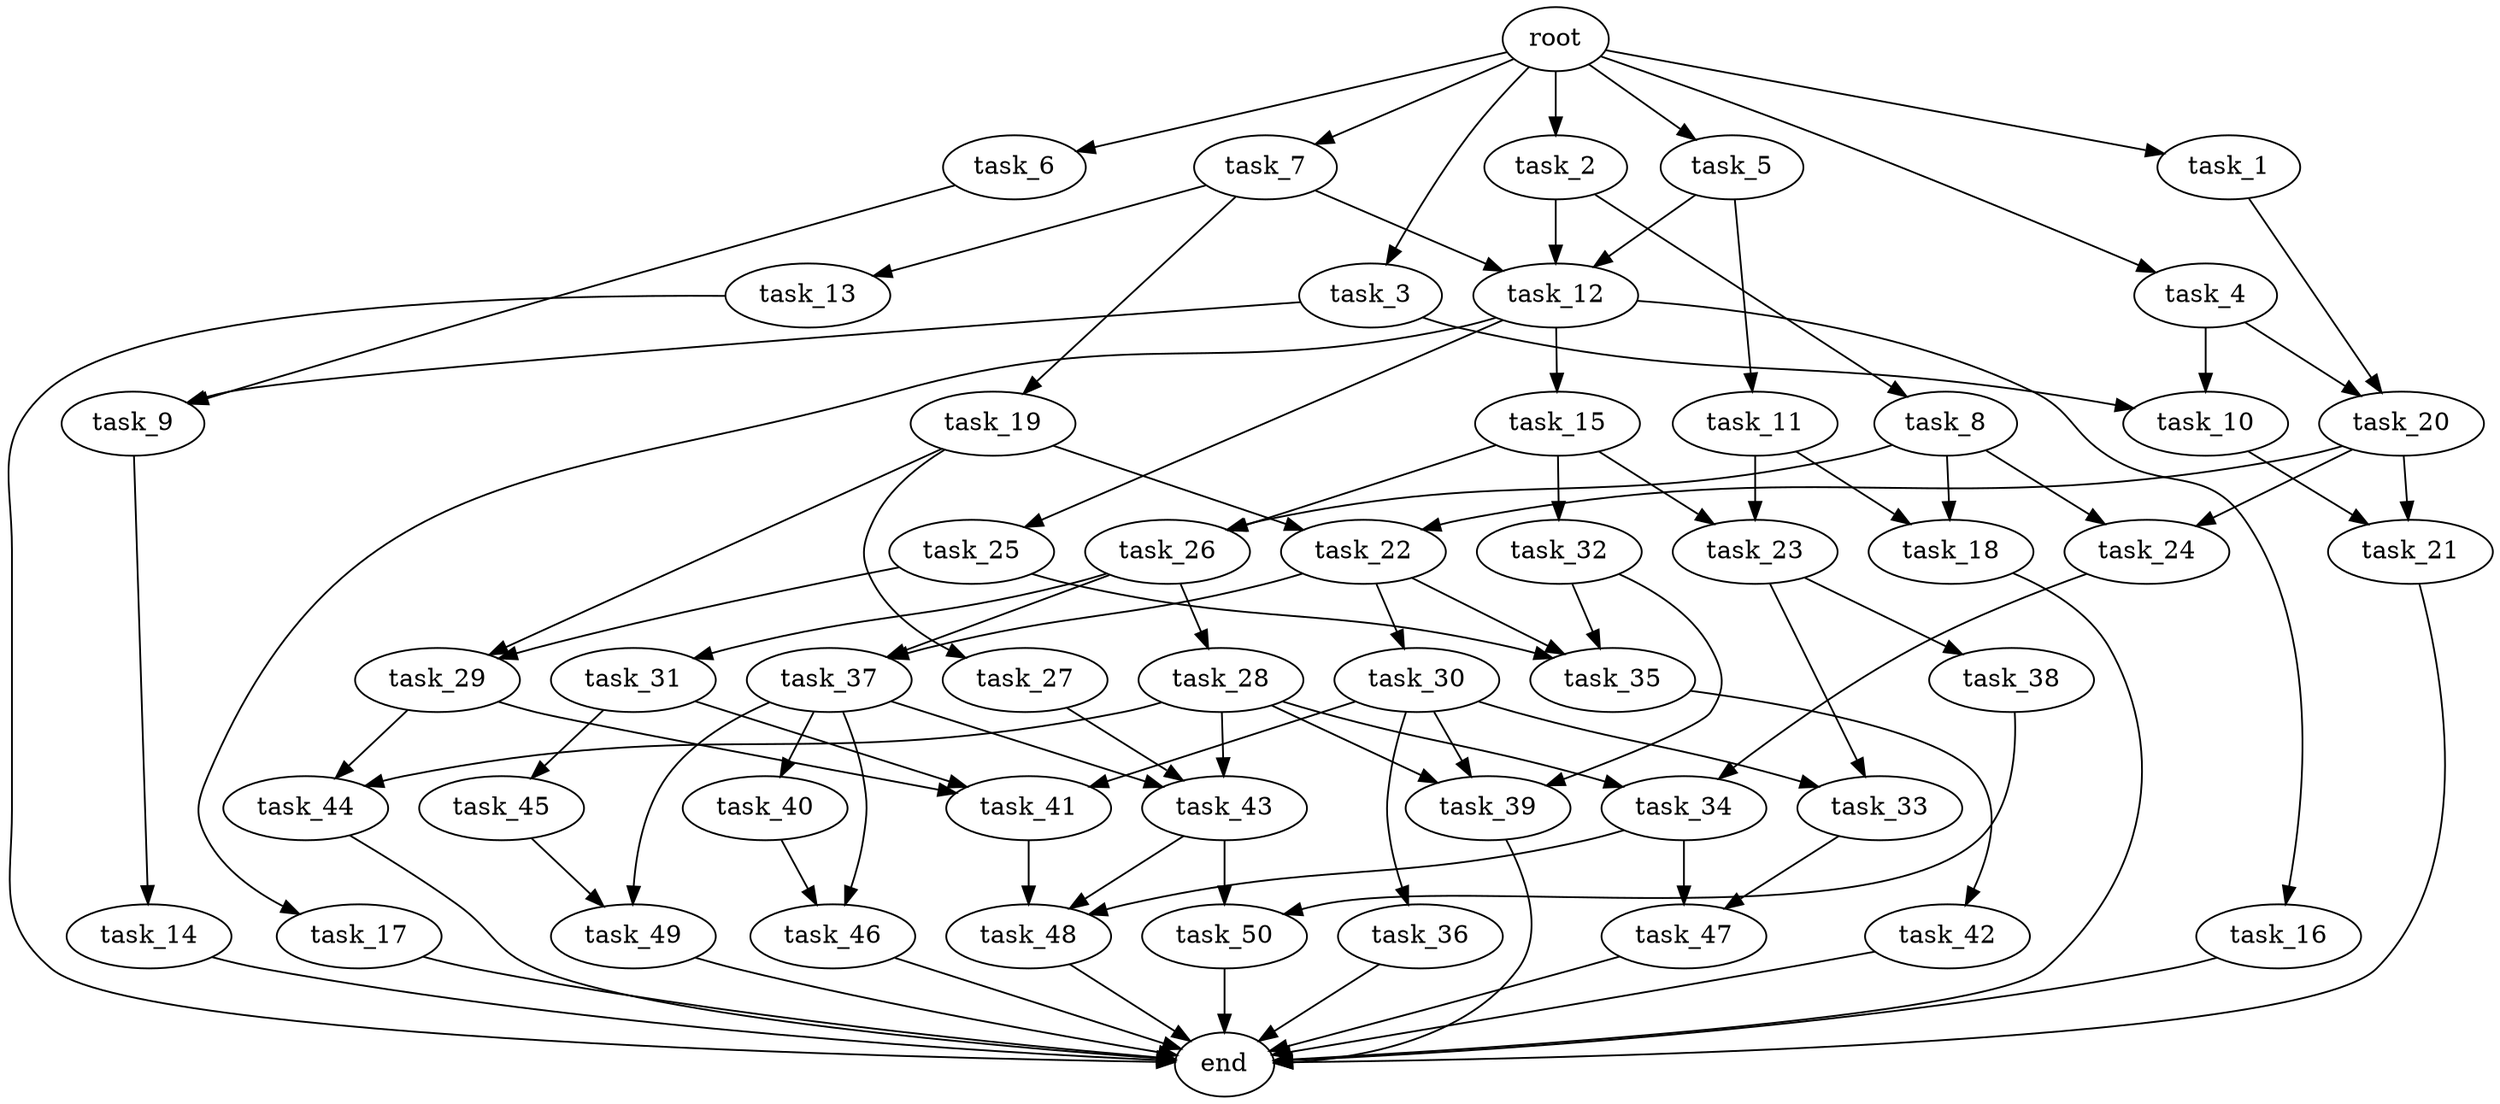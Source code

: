 digraph G {
  root [size="0.000000e+00"];
  task_1 [size="2.995791e+10"];
  task_2 [size="2.481510e+10"];
  task_3 [size="2.132585e+10"];
  task_4 [size="4.400486e+10"];
  task_5 [size="6.752197e+10"];
  task_6 [size="8.084454e+10"];
  task_7 [size="9.135991e+10"];
  task_8 [size="7.155017e+10"];
  task_9 [size="9.084489e+10"];
  task_10 [size="6.749904e+09"];
  task_11 [size="4.139150e+10"];
  task_12 [size="6.487353e+10"];
  task_13 [size="2.843404e+10"];
  task_14 [size="4.566226e+10"];
  task_15 [size="8.743503e+10"];
  task_16 [size="4.184280e+10"];
  task_17 [size="8.615913e+10"];
  task_18 [size="7.998208e+10"];
  task_19 [size="1.052293e+10"];
  task_20 [size="6.255808e+10"];
  task_21 [size="2.097860e+10"];
  task_22 [size="6.985587e+10"];
  task_23 [size="4.915936e+10"];
  task_24 [size="8.474512e+10"];
  task_25 [size="5.576449e+10"];
  task_26 [size="4.883212e+10"];
  task_27 [size="7.583203e+10"];
  task_28 [size="4.758132e+09"];
  task_29 [size="3.951533e+10"];
  task_30 [size="7.766651e+09"];
  task_31 [size="6.969848e+10"];
  task_32 [size="2.988778e+10"];
  task_33 [size="6.226206e+10"];
  task_34 [size="5.107060e+10"];
  task_35 [size="5.136481e+10"];
  task_36 [size="3.767713e+10"];
  task_37 [size="3.537040e+10"];
  task_38 [size="3.261709e+10"];
  task_39 [size="8.333974e+10"];
  task_40 [size="7.999688e+09"];
  task_41 [size="9.300993e+10"];
  task_42 [size="1.653308e+10"];
  task_43 [size="8.545289e+10"];
  task_44 [size="6.806939e+10"];
  task_45 [size="1.761030e+10"];
  task_46 [size="1.395959e+10"];
  task_47 [size="9.381478e+10"];
  task_48 [size="9.148787e+10"];
  task_49 [size="5.233592e+10"];
  task_50 [size="5.403405e+10"];
  end [size="0.000000e+00"];

  root -> task_1 [size="1.000000e-12"];
  root -> task_2 [size="1.000000e-12"];
  root -> task_3 [size="1.000000e-12"];
  root -> task_4 [size="1.000000e-12"];
  root -> task_5 [size="1.000000e-12"];
  root -> task_6 [size="1.000000e-12"];
  root -> task_7 [size="1.000000e-12"];
  task_1 -> task_20 [size="3.127904e+08"];
  task_2 -> task_8 [size="7.155017e+08"];
  task_2 -> task_12 [size="2.162451e+08"];
  task_3 -> task_9 [size="4.542245e+08"];
  task_3 -> task_10 [size="3.374952e+07"];
  task_4 -> task_10 [size="3.374952e+07"];
  task_4 -> task_20 [size="3.127904e+08"];
  task_5 -> task_11 [size="4.139150e+08"];
  task_5 -> task_12 [size="2.162451e+08"];
  task_6 -> task_9 [size="4.542245e+08"];
  task_7 -> task_12 [size="2.162451e+08"];
  task_7 -> task_13 [size="2.843404e+08"];
  task_7 -> task_19 [size="1.052293e+08"];
  task_8 -> task_18 [size="3.999104e+08"];
  task_8 -> task_24 [size="4.237256e+08"];
  task_8 -> task_26 [size="2.441606e+08"];
  task_9 -> task_14 [size="4.566226e+08"];
  task_10 -> task_21 [size="1.048930e+08"];
  task_11 -> task_18 [size="3.999104e+08"];
  task_11 -> task_23 [size="2.457968e+08"];
  task_12 -> task_15 [size="8.743503e+08"];
  task_12 -> task_16 [size="4.184280e+08"];
  task_12 -> task_17 [size="8.615913e+08"];
  task_12 -> task_25 [size="5.576449e+08"];
  task_13 -> end [size="1.000000e-12"];
  task_14 -> end [size="1.000000e-12"];
  task_15 -> task_23 [size="2.457968e+08"];
  task_15 -> task_26 [size="2.441606e+08"];
  task_15 -> task_32 [size="2.988778e+08"];
  task_16 -> end [size="1.000000e-12"];
  task_17 -> end [size="1.000000e-12"];
  task_18 -> end [size="1.000000e-12"];
  task_19 -> task_22 [size="3.492793e+08"];
  task_19 -> task_27 [size="7.583203e+08"];
  task_19 -> task_29 [size="1.975767e+08"];
  task_20 -> task_21 [size="1.048930e+08"];
  task_20 -> task_22 [size="3.492793e+08"];
  task_20 -> task_24 [size="4.237256e+08"];
  task_21 -> end [size="1.000000e-12"];
  task_22 -> task_30 [size="7.766651e+07"];
  task_22 -> task_35 [size="1.712160e+08"];
  task_22 -> task_37 [size="1.768520e+08"];
  task_23 -> task_33 [size="3.113103e+08"];
  task_23 -> task_38 [size="3.261709e+08"];
  task_24 -> task_34 [size="2.553530e+08"];
  task_25 -> task_29 [size="1.975767e+08"];
  task_25 -> task_35 [size="1.712160e+08"];
  task_26 -> task_28 [size="4.758132e+07"];
  task_26 -> task_31 [size="6.969848e+08"];
  task_26 -> task_37 [size="1.768520e+08"];
  task_27 -> task_43 [size="2.848430e+08"];
  task_28 -> task_34 [size="2.553530e+08"];
  task_28 -> task_39 [size="2.777991e+08"];
  task_28 -> task_43 [size="2.848430e+08"];
  task_28 -> task_44 [size="3.403470e+08"];
  task_29 -> task_41 [size="3.100331e+08"];
  task_29 -> task_44 [size="3.403470e+08"];
  task_30 -> task_33 [size="3.113103e+08"];
  task_30 -> task_36 [size="3.767713e+08"];
  task_30 -> task_39 [size="2.777991e+08"];
  task_30 -> task_41 [size="3.100331e+08"];
  task_31 -> task_41 [size="3.100331e+08"];
  task_31 -> task_45 [size="1.761030e+08"];
  task_32 -> task_35 [size="1.712160e+08"];
  task_32 -> task_39 [size="2.777991e+08"];
  task_33 -> task_47 [size="4.690739e+08"];
  task_34 -> task_47 [size="4.690739e+08"];
  task_34 -> task_48 [size="3.049596e+08"];
  task_35 -> task_42 [size="1.653308e+08"];
  task_36 -> end [size="1.000000e-12"];
  task_37 -> task_40 [size="7.999688e+07"];
  task_37 -> task_43 [size="2.848430e+08"];
  task_37 -> task_46 [size="6.979794e+07"];
  task_37 -> task_49 [size="2.616796e+08"];
  task_38 -> task_50 [size="2.701702e+08"];
  task_39 -> end [size="1.000000e-12"];
  task_40 -> task_46 [size="6.979794e+07"];
  task_41 -> task_48 [size="3.049596e+08"];
  task_42 -> end [size="1.000000e-12"];
  task_43 -> task_48 [size="3.049596e+08"];
  task_43 -> task_50 [size="2.701702e+08"];
  task_44 -> end [size="1.000000e-12"];
  task_45 -> task_49 [size="2.616796e+08"];
  task_46 -> end [size="1.000000e-12"];
  task_47 -> end [size="1.000000e-12"];
  task_48 -> end [size="1.000000e-12"];
  task_49 -> end [size="1.000000e-12"];
  task_50 -> end [size="1.000000e-12"];
}
